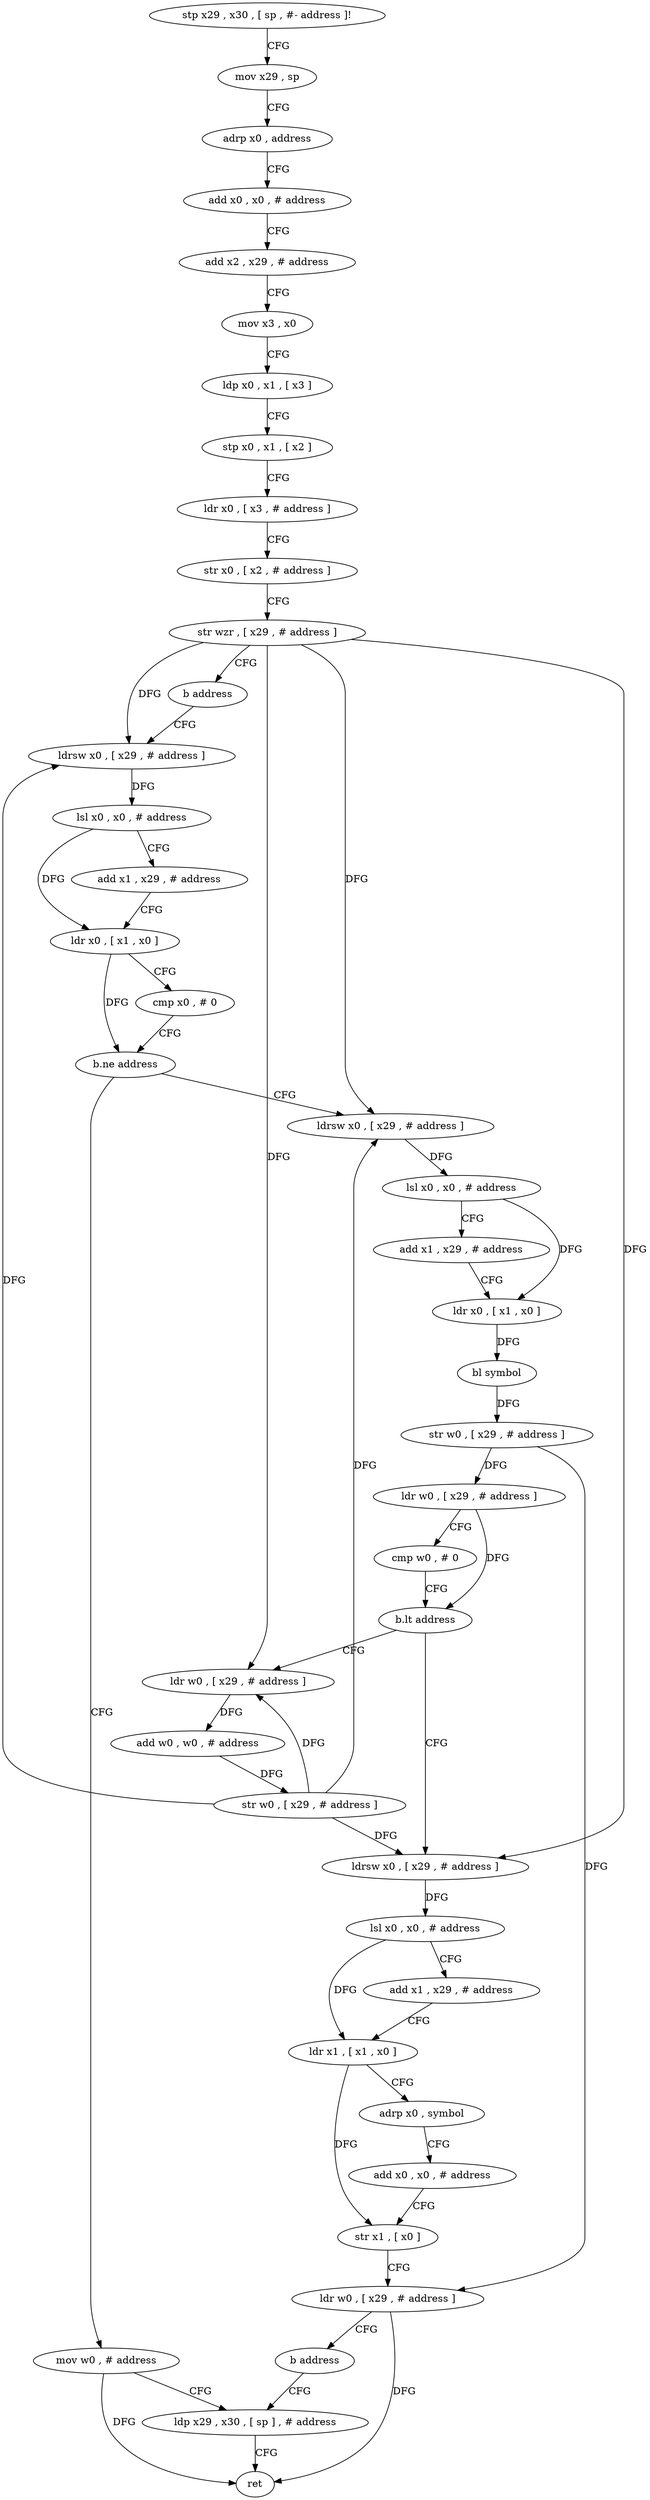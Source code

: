 digraph "func" {
"4216556" [label = "stp x29 , x30 , [ sp , #- address ]!" ]
"4216560" [label = "mov x29 , sp" ]
"4216564" [label = "adrp x0 , address" ]
"4216568" [label = "add x0 , x0 , # address" ]
"4216572" [label = "add x2 , x29 , # address" ]
"4216576" [label = "mov x3 , x0" ]
"4216580" [label = "ldp x0 , x1 , [ x3 ]" ]
"4216584" [label = "stp x0 , x1 , [ x2 ]" ]
"4216588" [label = "ldr x0 , [ x3 , # address ]" ]
"4216592" [label = "str x0 , [ x2 , # address ]" ]
"4216596" [label = "str wzr , [ x29 , # address ]" ]
"4216600" [label = "b address" ]
"4216688" [label = "ldrsw x0 , [ x29 , # address ]" ]
"4216692" [label = "lsl x0 , x0 , # address" ]
"4216696" [label = "add x1 , x29 , # address" ]
"4216700" [label = "ldr x0 , [ x1 , x0 ]" ]
"4216704" [label = "cmp x0 , # 0" ]
"4216708" [label = "b.ne address" ]
"4216604" [label = "ldrsw x0 , [ x29 , # address ]" ]
"4216712" [label = "mov w0 , # address" ]
"4216608" [label = "lsl x0 , x0 , # address" ]
"4216612" [label = "add x1 , x29 , # address" ]
"4216616" [label = "ldr x0 , [ x1 , x0 ]" ]
"4216620" [label = "bl symbol" ]
"4216624" [label = "str w0 , [ x29 , # address ]" ]
"4216628" [label = "ldr w0 , [ x29 , # address ]" ]
"4216632" [label = "cmp w0 , # 0" ]
"4216636" [label = "b.lt address" ]
"4216676" [label = "ldr w0 , [ x29 , # address ]" ]
"4216640" [label = "ldrsw x0 , [ x29 , # address ]" ]
"4216716" [label = "ldp x29 , x30 , [ sp ] , # address" ]
"4216680" [label = "add w0 , w0 , # address" ]
"4216684" [label = "str w0 , [ x29 , # address ]" ]
"4216644" [label = "lsl x0 , x0 , # address" ]
"4216648" [label = "add x1 , x29 , # address" ]
"4216652" [label = "ldr x1 , [ x1 , x0 ]" ]
"4216656" [label = "adrp x0 , symbol" ]
"4216660" [label = "add x0 , x0 , # address" ]
"4216664" [label = "str x1 , [ x0 ]" ]
"4216668" [label = "ldr w0 , [ x29 , # address ]" ]
"4216672" [label = "b address" ]
"4216720" [label = "ret" ]
"4216556" -> "4216560" [ label = "CFG" ]
"4216560" -> "4216564" [ label = "CFG" ]
"4216564" -> "4216568" [ label = "CFG" ]
"4216568" -> "4216572" [ label = "CFG" ]
"4216572" -> "4216576" [ label = "CFG" ]
"4216576" -> "4216580" [ label = "CFG" ]
"4216580" -> "4216584" [ label = "CFG" ]
"4216584" -> "4216588" [ label = "CFG" ]
"4216588" -> "4216592" [ label = "CFG" ]
"4216592" -> "4216596" [ label = "CFG" ]
"4216596" -> "4216600" [ label = "CFG" ]
"4216596" -> "4216688" [ label = "DFG" ]
"4216596" -> "4216604" [ label = "DFG" ]
"4216596" -> "4216676" [ label = "DFG" ]
"4216596" -> "4216640" [ label = "DFG" ]
"4216600" -> "4216688" [ label = "CFG" ]
"4216688" -> "4216692" [ label = "DFG" ]
"4216692" -> "4216696" [ label = "CFG" ]
"4216692" -> "4216700" [ label = "DFG" ]
"4216696" -> "4216700" [ label = "CFG" ]
"4216700" -> "4216704" [ label = "CFG" ]
"4216700" -> "4216708" [ label = "DFG" ]
"4216704" -> "4216708" [ label = "CFG" ]
"4216708" -> "4216604" [ label = "CFG" ]
"4216708" -> "4216712" [ label = "CFG" ]
"4216604" -> "4216608" [ label = "DFG" ]
"4216712" -> "4216716" [ label = "CFG" ]
"4216712" -> "4216720" [ label = "DFG" ]
"4216608" -> "4216612" [ label = "CFG" ]
"4216608" -> "4216616" [ label = "DFG" ]
"4216612" -> "4216616" [ label = "CFG" ]
"4216616" -> "4216620" [ label = "DFG" ]
"4216620" -> "4216624" [ label = "DFG" ]
"4216624" -> "4216628" [ label = "DFG" ]
"4216624" -> "4216668" [ label = "DFG" ]
"4216628" -> "4216632" [ label = "CFG" ]
"4216628" -> "4216636" [ label = "DFG" ]
"4216632" -> "4216636" [ label = "CFG" ]
"4216636" -> "4216676" [ label = "CFG" ]
"4216636" -> "4216640" [ label = "CFG" ]
"4216676" -> "4216680" [ label = "DFG" ]
"4216640" -> "4216644" [ label = "DFG" ]
"4216716" -> "4216720" [ label = "CFG" ]
"4216680" -> "4216684" [ label = "DFG" ]
"4216684" -> "4216688" [ label = "DFG" ]
"4216684" -> "4216604" [ label = "DFG" ]
"4216684" -> "4216676" [ label = "DFG" ]
"4216684" -> "4216640" [ label = "DFG" ]
"4216644" -> "4216648" [ label = "CFG" ]
"4216644" -> "4216652" [ label = "DFG" ]
"4216648" -> "4216652" [ label = "CFG" ]
"4216652" -> "4216656" [ label = "CFG" ]
"4216652" -> "4216664" [ label = "DFG" ]
"4216656" -> "4216660" [ label = "CFG" ]
"4216660" -> "4216664" [ label = "CFG" ]
"4216664" -> "4216668" [ label = "CFG" ]
"4216668" -> "4216672" [ label = "CFG" ]
"4216668" -> "4216720" [ label = "DFG" ]
"4216672" -> "4216716" [ label = "CFG" ]
}
